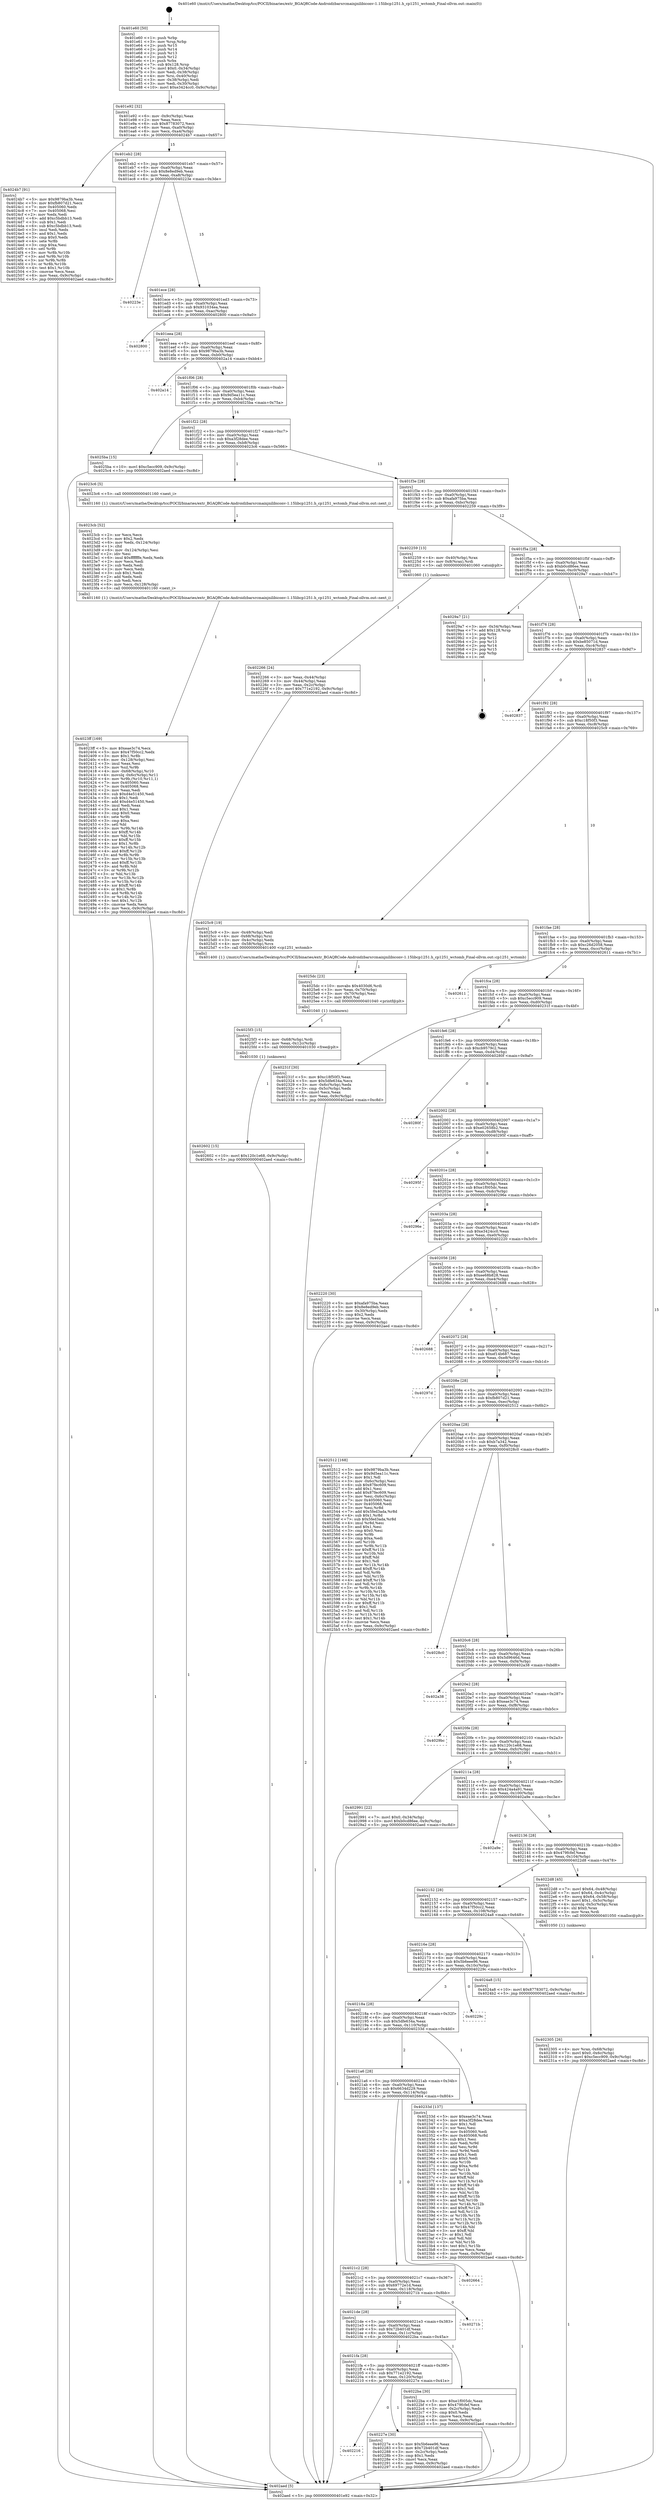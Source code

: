 digraph "0x401e60" {
  label = "0x401e60 (/mnt/c/Users/mathe/Desktop/tcc/POCII/binaries/extr_BGAQRCode-Androidzbarsrcmainjnilibiconv-1.15libcp1251.h_cp1251_wctomb_Final-ollvm.out::main(0))"
  labelloc = "t"
  node[shape=record]

  Entry [label="",width=0.3,height=0.3,shape=circle,fillcolor=black,style=filled]
  "0x401e92" [label="{
     0x401e92 [32]\l
     | [instrs]\l
     &nbsp;&nbsp;0x401e92 \<+6\>: mov -0x9c(%rbp),%eax\l
     &nbsp;&nbsp;0x401e98 \<+2\>: mov %eax,%ecx\l
     &nbsp;&nbsp;0x401e9a \<+6\>: sub $0x87783072,%ecx\l
     &nbsp;&nbsp;0x401ea0 \<+6\>: mov %eax,-0xa0(%rbp)\l
     &nbsp;&nbsp;0x401ea6 \<+6\>: mov %ecx,-0xa4(%rbp)\l
     &nbsp;&nbsp;0x401eac \<+6\>: je 00000000004024b7 \<main+0x657\>\l
  }"]
  "0x4024b7" [label="{
     0x4024b7 [91]\l
     | [instrs]\l
     &nbsp;&nbsp;0x4024b7 \<+5\>: mov $0x9879ba3b,%eax\l
     &nbsp;&nbsp;0x4024bc \<+5\>: mov $0xfb807d21,%ecx\l
     &nbsp;&nbsp;0x4024c1 \<+7\>: mov 0x405060,%edx\l
     &nbsp;&nbsp;0x4024c8 \<+7\>: mov 0x405068,%esi\l
     &nbsp;&nbsp;0x4024cf \<+2\>: mov %edx,%edi\l
     &nbsp;&nbsp;0x4024d1 \<+6\>: add $0xc5bdbb13,%edi\l
     &nbsp;&nbsp;0x4024d7 \<+3\>: sub $0x1,%edi\l
     &nbsp;&nbsp;0x4024da \<+6\>: sub $0xc5bdbb13,%edi\l
     &nbsp;&nbsp;0x4024e0 \<+3\>: imul %edi,%edx\l
     &nbsp;&nbsp;0x4024e3 \<+3\>: and $0x1,%edx\l
     &nbsp;&nbsp;0x4024e6 \<+3\>: cmp $0x0,%edx\l
     &nbsp;&nbsp;0x4024e9 \<+4\>: sete %r8b\l
     &nbsp;&nbsp;0x4024ed \<+3\>: cmp $0xa,%esi\l
     &nbsp;&nbsp;0x4024f0 \<+4\>: setl %r9b\l
     &nbsp;&nbsp;0x4024f4 \<+3\>: mov %r8b,%r10b\l
     &nbsp;&nbsp;0x4024f7 \<+3\>: and %r9b,%r10b\l
     &nbsp;&nbsp;0x4024fa \<+3\>: xor %r9b,%r8b\l
     &nbsp;&nbsp;0x4024fd \<+3\>: or %r8b,%r10b\l
     &nbsp;&nbsp;0x402500 \<+4\>: test $0x1,%r10b\l
     &nbsp;&nbsp;0x402504 \<+3\>: cmovne %ecx,%eax\l
     &nbsp;&nbsp;0x402507 \<+6\>: mov %eax,-0x9c(%rbp)\l
     &nbsp;&nbsp;0x40250d \<+5\>: jmp 0000000000402aed \<main+0xc8d\>\l
  }"]
  "0x401eb2" [label="{
     0x401eb2 [28]\l
     | [instrs]\l
     &nbsp;&nbsp;0x401eb2 \<+5\>: jmp 0000000000401eb7 \<main+0x57\>\l
     &nbsp;&nbsp;0x401eb7 \<+6\>: mov -0xa0(%rbp),%eax\l
     &nbsp;&nbsp;0x401ebd \<+5\>: sub $0x8e8ed9eb,%eax\l
     &nbsp;&nbsp;0x401ec2 \<+6\>: mov %eax,-0xa8(%rbp)\l
     &nbsp;&nbsp;0x401ec8 \<+6\>: je 000000000040223e \<main+0x3de\>\l
  }"]
  Exit [label="",width=0.3,height=0.3,shape=circle,fillcolor=black,style=filled,peripheries=2]
  "0x40223e" [label="{
     0x40223e\l
  }", style=dashed]
  "0x401ece" [label="{
     0x401ece [28]\l
     | [instrs]\l
     &nbsp;&nbsp;0x401ece \<+5\>: jmp 0000000000401ed3 \<main+0x73\>\l
     &nbsp;&nbsp;0x401ed3 \<+6\>: mov -0xa0(%rbp),%eax\l
     &nbsp;&nbsp;0x401ed9 \<+5\>: sub $0x931034ea,%eax\l
     &nbsp;&nbsp;0x401ede \<+6\>: mov %eax,-0xac(%rbp)\l
     &nbsp;&nbsp;0x401ee4 \<+6\>: je 0000000000402800 \<main+0x9a0\>\l
  }"]
  "0x402602" [label="{
     0x402602 [15]\l
     | [instrs]\l
     &nbsp;&nbsp;0x402602 \<+10\>: movl $0x120c1e68,-0x9c(%rbp)\l
     &nbsp;&nbsp;0x40260c \<+5\>: jmp 0000000000402aed \<main+0xc8d\>\l
  }"]
  "0x402800" [label="{
     0x402800\l
  }", style=dashed]
  "0x401eea" [label="{
     0x401eea [28]\l
     | [instrs]\l
     &nbsp;&nbsp;0x401eea \<+5\>: jmp 0000000000401eef \<main+0x8f\>\l
     &nbsp;&nbsp;0x401eef \<+6\>: mov -0xa0(%rbp),%eax\l
     &nbsp;&nbsp;0x401ef5 \<+5\>: sub $0x9879ba3b,%eax\l
     &nbsp;&nbsp;0x401efa \<+6\>: mov %eax,-0xb0(%rbp)\l
     &nbsp;&nbsp;0x401f00 \<+6\>: je 0000000000402a14 \<main+0xbb4\>\l
  }"]
  "0x4025f3" [label="{
     0x4025f3 [15]\l
     | [instrs]\l
     &nbsp;&nbsp;0x4025f3 \<+4\>: mov -0x68(%rbp),%rdi\l
     &nbsp;&nbsp;0x4025f7 \<+6\>: mov %eax,-0x12c(%rbp)\l
     &nbsp;&nbsp;0x4025fd \<+5\>: call 0000000000401030 \<free@plt\>\l
     | [calls]\l
     &nbsp;&nbsp;0x401030 \{1\} (unknown)\l
  }"]
  "0x402a14" [label="{
     0x402a14\l
  }", style=dashed]
  "0x401f06" [label="{
     0x401f06 [28]\l
     | [instrs]\l
     &nbsp;&nbsp;0x401f06 \<+5\>: jmp 0000000000401f0b \<main+0xab\>\l
     &nbsp;&nbsp;0x401f0b \<+6\>: mov -0xa0(%rbp),%eax\l
     &nbsp;&nbsp;0x401f11 \<+5\>: sub $0x9d5ea11c,%eax\l
     &nbsp;&nbsp;0x401f16 \<+6\>: mov %eax,-0xb4(%rbp)\l
     &nbsp;&nbsp;0x401f1c \<+6\>: je 00000000004025ba \<main+0x75a\>\l
  }"]
  "0x4025dc" [label="{
     0x4025dc [23]\l
     | [instrs]\l
     &nbsp;&nbsp;0x4025dc \<+10\>: movabs $0x4030d6,%rdi\l
     &nbsp;&nbsp;0x4025e6 \<+3\>: mov %eax,-0x70(%rbp)\l
     &nbsp;&nbsp;0x4025e9 \<+3\>: mov -0x70(%rbp),%esi\l
     &nbsp;&nbsp;0x4025ec \<+2\>: mov $0x0,%al\l
     &nbsp;&nbsp;0x4025ee \<+5\>: call 0000000000401040 \<printf@plt\>\l
     | [calls]\l
     &nbsp;&nbsp;0x401040 \{1\} (unknown)\l
  }"]
  "0x4025ba" [label="{
     0x4025ba [15]\l
     | [instrs]\l
     &nbsp;&nbsp;0x4025ba \<+10\>: movl $0xc5ecc909,-0x9c(%rbp)\l
     &nbsp;&nbsp;0x4025c4 \<+5\>: jmp 0000000000402aed \<main+0xc8d\>\l
  }"]
  "0x401f22" [label="{
     0x401f22 [28]\l
     | [instrs]\l
     &nbsp;&nbsp;0x401f22 \<+5\>: jmp 0000000000401f27 \<main+0xc7\>\l
     &nbsp;&nbsp;0x401f27 \<+6\>: mov -0xa0(%rbp),%eax\l
     &nbsp;&nbsp;0x401f2d \<+5\>: sub $0xa3f28dee,%eax\l
     &nbsp;&nbsp;0x401f32 \<+6\>: mov %eax,-0xb8(%rbp)\l
     &nbsp;&nbsp;0x401f38 \<+6\>: je 00000000004023c6 \<main+0x566\>\l
  }"]
  "0x4023ff" [label="{
     0x4023ff [169]\l
     | [instrs]\l
     &nbsp;&nbsp;0x4023ff \<+5\>: mov $0xeae3c74,%ecx\l
     &nbsp;&nbsp;0x402404 \<+5\>: mov $0x47f50cc2,%edx\l
     &nbsp;&nbsp;0x402409 \<+3\>: mov $0x1,%r8b\l
     &nbsp;&nbsp;0x40240c \<+6\>: mov -0x128(%rbp),%esi\l
     &nbsp;&nbsp;0x402412 \<+3\>: imul %eax,%esi\l
     &nbsp;&nbsp;0x402415 \<+3\>: mov %sil,%r9b\l
     &nbsp;&nbsp;0x402418 \<+4\>: mov -0x68(%rbp),%r10\l
     &nbsp;&nbsp;0x40241c \<+4\>: movslq -0x6c(%rbp),%r11\l
     &nbsp;&nbsp;0x402420 \<+4\>: mov %r9b,(%r10,%r11,1)\l
     &nbsp;&nbsp;0x402424 \<+7\>: mov 0x405060,%eax\l
     &nbsp;&nbsp;0x40242b \<+7\>: mov 0x405068,%esi\l
     &nbsp;&nbsp;0x402432 \<+2\>: mov %eax,%edi\l
     &nbsp;&nbsp;0x402434 \<+6\>: sub $0xd4e51450,%edi\l
     &nbsp;&nbsp;0x40243a \<+3\>: sub $0x1,%edi\l
     &nbsp;&nbsp;0x40243d \<+6\>: add $0xd4e51450,%edi\l
     &nbsp;&nbsp;0x402443 \<+3\>: imul %edi,%eax\l
     &nbsp;&nbsp;0x402446 \<+3\>: and $0x1,%eax\l
     &nbsp;&nbsp;0x402449 \<+3\>: cmp $0x0,%eax\l
     &nbsp;&nbsp;0x40244c \<+4\>: sete %r9b\l
     &nbsp;&nbsp;0x402450 \<+3\>: cmp $0xa,%esi\l
     &nbsp;&nbsp;0x402453 \<+3\>: setl %bl\l
     &nbsp;&nbsp;0x402456 \<+3\>: mov %r9b,%r14b\l
     &nbsp;&nbsp;0x402459 \<+4\>: xor $0xff,%r14b\l
     &nbsp;&nbsp;0x40245d \<+3\>: mov %bl,%r15b\l
     &nbsp;&nbsp;0x402460 \<+4\>: xor $0xff,%r15b\l
     &nbsp;&nbsp;0x402464 \<+4\>: xor $0x1,%r8b\l
     &nbsp;&nbsp;0x402468 \<+3\>: mov %r14b,%r12b\l
     &nbsp;&nbsp;0x40246b \<+4\>: and $0xff,%r12b\l
     &nbsp;&nbsp;0x40246f \<+3\>: and %r8b,%r9b\l
     &nbsp;&nbsp;0x402472 \<+3\>: mov %r15b,%r13b\l
     &nbsp;&nbsp;0x402475 \<+4\>: and $0xff,%r13b\l
     &nbsp;&nbsp;0x402479 \<+3\>: and %r8b,%bl\l
     &nbsp;&nbsp;0x40247c \<+3\>: or %r9b,%r12b\l
     &nbsp;&nbsp;0x40247f \<+3\>: or %bl,%r13b\l
     &nbsp;&nbsp;0x402482 \<+3\>: xor %r13b,%r12b\l
     &nbsp;&nbsp;0x402485 \<+3\>: or %r15b,%r14b\l
     &nbsp;&nbsp;0x402488 \<+4\>: xor $0xff,%r14b\l
     &nbsp;&nbsp;0x40248c \<+4\>: or $0x1,%r8b\l
     &nbsp;&nbsp;0x402490 \<+3\>: and %r8b,%r14b\l
     &nbsp;&nbsp;0x402493 \<+3\>: or %r14b,%r12b\l
     &nbsp;&nbsp;0x402496 \<+4\>: test $0x1,%r12b\l
     &nbsp;&nbsp;0x40249a \<+3\>: cmovne %edx,%ecx\l
     &nbsp;&nbsp;0x40249d \<+6\>: mov %ecx,-0x9c(%rbp)\l
     &nbsp;&nbsp;0x4024a3 \<+5\>: jmp 0000000000402aed \<main+0xc8d\>\l
  }"]
  "0x4023c6" [label="{
     0x4023c6 [5]\l
     | [instrs]\l
     &nbsp;&nbsp;0x4023c6 \<+5\>: call 0000000000401160 \<next_i\>\l
     | [calls]\l
     &nbsp;&nbsp;0x401160 \{1\} (/mnt/c/Users/mathe/Desktop/tcc/POCII/binaries/extr_BGAQRCode-Androidzbarsrcmainjnilibiconv-1.15libcp1251.h_cp1251_wctomb_Final-ollvm.out::next_i)\l
  }"]
  "0x401f3e" [label="{
     0x401f3e [28]\l
     | [instrs]\l
     &nbsp;&nbsp;0x401f3e \<+5\>: jmp 0000000000401f43 \<main+0xe3\>\l
     &nbsp;&nbsp;0x401f43 \<+6\>: mov -0xa0(%rbp),%eax\l
     &nbsp;&nbsp;0x401f49 \<+5\>: sub $0xafa975ba,%eax\l
     &nbsp;&nbsp;0x401f4e \<+6\>: mov %eax,-0xbc(%rbp)\l
     &nbsp;&nbsp;0x401f54 \<+6\>: je 0000000000402259 \<main+0x3f9\>\l
  }"]
  "0x4023cb" [label="{
     0x4023cb [52]\l
     | [instrs]\l
     &nbsp;&nbsp;0x4023cb \<+2\>: xor %ecx,%ecx\l
     &nbsp;&nbsp;0x4023cd \<+5\>: mov $0x2,%edx\l
     &nbsp;&nbsp;0x4023d2 \<+6\>: mov %edx,-0x124(%rbp)\l
     &nbsp;&nbsp;0x4023d8 \<+1\>: cltd\l
     &nbsp;&nbsp;0x4023d9 \<+6\>: mov -0x124(%rbp),%esi\l
     &nbsp;&nbsp;0x4023df \<+2\>: idiv %esi\l
     &nbsp;&nbsp;0x4023e1 \<+6\>: imul $0xfffffffe,%edx,%edx\l
     &nbsp;&nbsp;0x4023e7 \<+2\>: mov %ecx,%edi\l
     &nbsp;&nbsp;0x4023e9 \<+2\>: sub %edx,%edi\l
     &nbsp;&nbsp;0x4023eb \<+2\>: mov %ecx,%edx\l
     &nbsp;&nbsp;0x4023ed \<+3\>: sub $0x1,%edx\l
     &nbsp;&nbsp;0x4023f0 \<+2\>: add %edx,%edi\l
     &nbsp;&nbsp;0x4023f2 \<+2\>: sub %edi,%ecx\l
     &nbsp;&nbsp;0x4023f4 \<+6\>: mov %ecx,-0x128(%rbp)\l
     &nbsp;&nbsp;0x4023fa \<+5\>: call 0000000000401160 \<next_i\>\l
     | [calls]\l
     &nbsp;&nbsp;0x401160 \{1\} (/mnt/c/Users/mathe/Desktop/tcc/POCII/binaries/extr_BGAQRCode-Androidzbarsrcmainjnilibiconv-1.15libcp1251.h_cp1251_wctomb_Final-ollvm.out::next_i)\l
  }"]
  "0x402259" [label="{
     0x402259 [13]\l
     | [instrs]\l
     &nbsp;&nbsp;0x402259 \<+4\>: mov -0x40(%rbp),%rax\l
     &nbsp;&nbsp;0x40225d \<+4\>: mov 0x8(%rax),%rdi\l
     &nbsp;&nbsp;0x402261 \<+5\>: call 0000000000401060 \<atoi@plt\>\l
     | [calls]\l
     &nbsp;&nbsp;0x401060 \{1\} (unknown)\l
  }"]
  "0x401f5a" [label="{
     0x401f5a [28]\l
     | [instrs]\l
     &nbsp;&nbsp;0x401f5a \<+5\>: jmp 0000000000401f5f \<main+0xff\>\l
     &nbsp;&nbsp;0x401f5f \<+6\>: mov -0xa0(%rbp),%eax\l
     &nbsp;&nbsp;0x401f65 \<+5\>: sub $0xb0cd86ee,%eax\l
     &nbsp;&nbsp;0x401f6a \<+6\>: mov %eax,-0xc0(%rbp)\l
     &nbsp;&nbsp;0x401f70 \<+6\>: je 00000000004029a7 \<main+0xb47\>\l
  }"]
  "0x402305" [label="{
     0x402305 [26]\l
     | [instrs]\l
     &nbsp;&nbsp;0x402305 \<+4\>: mov %rax,-0x68(%rbp)\l
     &nbsp;&nbsp;0x402309 \<+7\>: movl $0x0,-0x6c(%rbp)\l
     &nbsp;&nbsp;0x402310 \<+10\>: movl $0xc5ecc909,-0x9c(%rbp)\l
     &nbsp;&nbsp;0x40231a \<+5\>: jmp 0000000000402aed \<main+0xc8d\>\l
  }"]
  "0x4029a7" [label="{
     0x4029a7 [21]\l
     | [instrs]\l
     &nbsp;&nbsp;0x4029a7 \<+3\>: mov -0x34(%rbp),%eax\l
     &nbsp;&nbsp;0x4029aa \<+7\>: add $0x128,%rsp\l
     &nbsp;&nbsp;0x4029b1 \<+1\>: pop %rbx\l
     &nbsp;&nbsp;0x4029b2 \<+2\>: pop %r12\l
     &nbsp;&nbsp;0x4029b4 \<+2\>: pop %r13\l
     &nbsp;&nbsp;0x4029b6 \<+2\>: pop %r14\l
     &nbsp;&nbsp;0x4029b8 \<+2\>: pop %r15\l
     &nbsp;&nbsp;0x4029ba \<+1\>: pop %rbp\l
     &nbsp;&nbsp;0x4029bb \<+1\>: ret\l
  }"]
  "0x401f76" [label="{
     0x401f76 [28]\l
     | [instrs]\l
     &nbsp;&nbsp;0x401f76 \<+5\>: jmp 0000000000401f7b \<main+0x11b\>\l
     &nbsp;&nbsp;0x401f7b \<+6\>: mov -0xa0(%rbp),%eax\l
     &nbsp;&nbsp;0x401f81 \<+5\>: sub $0xbe85071d,%eax\l
     &nbsp;&nbsp;0x401f86 \<+6\>: mov %eax,-0xc4(%rbp)\l
     &nbsp;&nbsp;0x401f8c \<+6\>: je 0000000000402837 \<main+0x9d7\>\l
  }"]
  "0x402216" [label="{
     0x402216\l
  }", style=dashed]
  "0x402837" [label="{
     0x402837\l
  }", style=dashed]
  "0x401f92" [label="{
     0x401f92 [28]\l
     | [instrs]\l
     &nbsp;&nbsp;0x401f92 \<+5\>: jmp 0000000000401f97 \<main+0x137\>\l
     &nbsp;&nbsp;0x401f97 \<+6\>: mov -0xa0(%rbp),%eax\l
     &nbsp;&nbsp;0x401f9d \<+5\>: sub $0xc18f50f3,%eax\l
     &nbsp;&nbsp;0x401fa2 \<+6\>: mov %eax,-0xc8(%rbp)\l
     &nbsp;&nbsp;0x401fa8 \<+6\>: je 00000000004025c9 \<main+0x769\>\l
  }"]
  "0x40227e" [label="{
     0x40227e [30]\l
     | [instrs]\l
     &nbsp;&nbsp;0x40227e \<+5\>: mov $0x5b6eee96,%eax\l
     &nbsp;&nbsp;0x402283 \<+5\>: mov $0x72b401df,%ecx\l
     &nbsp;&nbsp;0x402288 \<+3\>: mov -0x2c(%rbp),%edx\l
     &nbsp;&nbsp;0x40228b \<+3\>: cmp $0x1,%edx\l
     &nbsp;&nbsp;0x40228e \<+3\>: cmovl %ecx,%eax\l
     &nbsp;&nbsp;0x402291 \<+6\>: mov %eax,-0x9c(%rbp)\l
     &nbsp;&nbsp;0x402297 \<+5\>: jmp 0000000000402aed \<main+0xc8d\>\l
  }"]
  "0x4025c9" [label="{
     0x4025c9 [19]\l
     | [instrs]\l
     &nbsp;&nbsp;0x4025c9 \<+3\>: mov -0x48(%rbp),%edi\l
     &nbsp;&nbsp;0x4025cc \<+4\>: mov -0x68(%rbp),%rsi\l
     &nbsp;&nbsp;0x4025d0 \<+3\>: mov -0x4c(%rbp),%edx\l
     &nbsp;&nbsp;0x4025d3 \<+4\>: mov -0x58(%rbp),%rcx\l
     &nbsp;&nbsp;0x4025d7 \<+5\>: call 0000000000401400 \<cp1251_wctomb\>\l
     | [calls]\l
     &nbsp;&nbsp;0x401400 \{1\} (/mnt/c/Users/mathe/Desktop/tcc/POCII/binaries/extr_BGAQRCode-Androidzbarsrcmainjnilibiconv-1.15libcp1251.h_cp1251_wctomb_Final-ollvm.out::cp1251_wctomb)\l
  }"]
  "0x401fae" [label="{
     0x401fae [28]\l
     | [instrs]\l
     &nbsp;&nbsp;0x401fae \<+5\>: jmp 0000000000401fb3 \<main+0x153\>\l
     &nbsp;&nbsp;0x401fb3 \<+6\>: mov -0xa0(%rbp),%eax\l
     &nbsp;&nbsp;0x401fb9 \<+5\>: sub $0xc26d2058,%eax\l
     &nbsp;&nbsp;0x401fbe \<+6\>: mov %eax,-0xcc(%rbp)\l
     &nbsp;&nbsp;0x401fc4 \<+6\>: je 0000000000402611 \<main+0x7b1\>\l
  }"]
  "0x4021fa" [label="{
     0x4021fa [28]\l
     | [instrs]\l
     &nbsp;&nbsp;0x4021fa \<+5\>: jmp 00000000004021ff \<main+0x39f\>\l
     &nbsp;&nbsp;0x4021ff \<+6\>: mov -0xa0(%rbp),%eax\l
     &nbsp;&nbsp;0x402205 \<+5\>: sub $0x771e2192,%eax\l
     &nbsp;&nbsp;0x40220a \<+6\>: mov %eax,-0x120(%rbp)\l
     &nbsp;&nbsp;0x402210 \<+6\>: je 000000000040227e \<main+0x41e\>\l
  }"]
  "0x402611" [label="{
     0x402611\l
  }", style=dashed]
  "0x401fca" [label="{
     0x401fca [28]\l
     | [instrs]\l
     &nbsp;&nbsp;0x401fca \<+5\>: jmp 0000000000401fcf \<main+0x16f\>\l
     &nbsp;&nbsp;0x401fcf \<+6\>: mov -0xa0(%rbp),%eax\l
     &nbsp;&nbsp;0x401fd5 \<+5\>: sub $0xc5ecc909,%eax\l
     &nbsp;&nbsp;0x401fda \<+6\>: mov %eax,-0xd0(%rbp)\l
     &nbsp;&nbsp;0x401fe0 \<+6\>: je 000000000040231f \<main+0x4bf\>\l
  }"]
  "0x4022ba" [label="{
     0x4022ba [30]\l
     | [instrs]\l
     &nbsp;&nbsp;0x4022ba \<+5\>: mov $0xe1f005dc,%eax\l
     &nbsp;&nbsp;0x4022bf \<+5\>: mov $0x479fcfef,%ecx\l
     &nbsp;&nbsp;0x4022c4 \<+3\>: mov -0x2c(%rbp),%edx\l
     &nbsp;&nbsp;0x4022c7 \<+3\>: cmp $0x0,%edx\l
     &nbsp;&nbsp;0x4022ca \<+3\>: cmove %ecx,%eax\l
     &nbsp;&nbsp;0x4022cd \<+6\>: mov %eax,-0x9c(%rbp)\l
     &nbsp;&nbsp;0x4022d3 \<+5\>: jmp 0000000000402aed \<main+0xc8d\>\l
  }"]
  "0x40231f" [label="{
     0x40231f [30]\l
     | [instrs]\l
     &nbsp;&nbsp;0x40231f \<+5\>: mov $0xc18f50f3,%eax\l
     &nbsp;&nbsp;0x402324 \<+5\>: mov $0x5dfe634a,%ecx\l
     &nbsp;&nbsp;0x402329 \<+3\>: mov -0x6c(%rbp),%edx\l
     &nbsp;&nbsp;0x40232c \<+3\>: cmp -0x5c(%rbp),%edx\l
     &nbsp;&nbsp;0x40232f \<+3\>: cmovl %ecx,%eax\l
     &nbsp;&nbsp;0x402332 \<+6\>: mov %eax,-0x9c(%rbp)\l
     &nbsp;&nbsp;0x402338 \<+5\>: jmp 0000000000402aed \<main+0xc8d\>\l
  }"]
  "0x401fe6" [label="{
     0x401fe6 [28]\l
     | [instrs]\l
     &nbsp;&nbsp;0x401fe6 \<+5\>: jmp 0000000000401feb \<main+0x18b\>\l
     &nbsp;&nbsp;0x401feb \<+6\>: mov -0xa0(%rbp),%eax\l
     &nbsp;&nbsp;0x401ff1 \<+5\>: sub $0xcb9579c2,%eax\l
     &nbsp;&nbsp;0x401ff6 \<+6\>: mov %eax,-0xd4(%rbp)\l
     &nbsp;&nbsp;0x401ffc \<+6\>: je 000000000040280f \<main+0x9af\>\l
  }"]
  "0x4021de" [label="{
     0x4021de [28]\l
     | [instrs]\l
     &nbsp;&nbsp;0x4021de \<+5\>: jmp 00000000004021e3 \<main+0x383\>\l
     &nbsp;&nbsp;0x4021e3 \<+6\>: mov -0xa0(%rbp),%eax\l
     &nbsp;&nbsp;0x4021e9 \<+5\>: sub $0x72b401df,%eax\l
     &nbsp;&nbsp;0x4021ee \<+6\>: mov %eax,-0x11c(%rbp)\l
     &nbsp;&nbsp;0x4021f4 \<+6\>: je 00000000004022ba \<main+0x45a\>\l
  }"]
  "0x40280f" [label="{
     0x40280f\l
  }", style=dashed]
  "0x402002" [label="{
     0x402002 [28]\l
     | [instrs]\l
     &nbsp;&nbsp;0x402002 \<+5\>: jmp 0000000000402007 \<main+0x1a7\>\l
     &nbsp;&nbsp;0x402007 \<+6\>: mov -0xa0(%rbp),%eax\l
     &nbsp;&nbsp;0x40200d \<+5\>: sub $0xe02658b2,%eax\l
     &nbsp;&nbsp;0x402012 \<+6\>: mov %eax,-0xd8(%rbp)\l
     &nbsp;&nbsp;0x402018 \<+6\>: je 000000000040295f \<main+0xaff\>\l
  }"]
  "0x40271b" [label="{
     0x40271b\l
  }", style=dashed]
  "0x40295f" [label="{
     0x40295f\l
  }", style=dashed]
  "0x40201e" [label="{
     0x40201e [28]\l
     | [instrs]\l
     &nbsp;&nbsp;0x40201e \<+5\>: jmp 0000000000402023 \<main+0x1c3\>\l
     &nbsp;&nbsp;0x402023 \<+6\>: mov -0xa0(%rbp),%eax\l
     &nbsp;&nbsp;0x402029 \<+5\>: sub $0xe1f005dc,%eax\l
     &nbsp;&nbsp;0x40202e \<+6\>: mov %eax,-0xdc(%rbp)\l
     &nbsp;&nbsp;0x402034 \<+6\>: je 000000000040296e \<main+0xb0e\>\l
  }"]
  "0x4021c2" [label="{
     0x4021c2 [28]\l
     | [instrs]\l
     &nbsp;&nbsp;0x4021c2 \<+5\>: jmp 00000000004021c7 \<main+0x367\>\l
     &nbsp;&nbsp;0x4021c7 \<+6\>: mov -0xa0(%rbp),%eax\l
     &nbsp;&nbsp;0x4021cd \<+5\>: sub $0x69772e1d,%eax\l
     &nbsp;&nbsp;0x4021d2 \<+6\>: mov %eax,-0x118(%rbp)\l
     &nbsp;&nbsp;0x4021d8 \<+6\>: je 000000000040271b \<main+0x8bb\>\l
  }"]
  "0x40296e" [label="{
     0x40296e\l
  }", style=dashed]
  "0x40203a" [label="{
     0x40203a [28]\l
     | [instrs]\l
     &nbsp;&nbsp;0x40203a \<+5\>: jmp 000000000040203f \<main+0x1df\>\l
     &nbsp;&nbsp;0x40203f \<+6\>: mov -0xa0(%rbp),%eax\l
     &nbsp;&nbsp;0x402045 \<+5\>: sub $0xe3424cc0,%eax\l
     &nbsp;&nbsp;0x40204a \<+6\>: mov %eax,-0xe0(%rbp)\l
     &nbsp;&nbsp;0x402050 \<+6\>: je 0000000000402220 \<main+0x3c0\>\l
  }"]
  "0x402664" [label="{
     0x402664\l
  }", style=dashed]
  "0x402220" [label="{
     0x402220 [30]\l
     | [instrs]\l
     &nbsp;&nbsp;0x402220 \<+5\>: mov $0xafa975ba,%eax\l
     &nbsp;&nbsp;0x402225 \<+5\>: mov $0x8e8ed9eb,%ecx\l
     &nbsp;&nbsp;0x40222a \<+3\>: mov -0x30(%rbp),%edx\l
     &nbsp;&nbsp;0x40222d \<+3\>: cmp $0x2,%edx\l
     &nbsp;&nbsp;0x402230 \<+3\>: cmovne %ecx,%eax\l
     &nbsp;&nbsp;0x402233 \<+6\>: mov %eax,-0x9c(%rbp)\l
     &nbsp;&nbsp;0x402239 \<+5\>: jmp 0000000000402aed \<main+0xc8d\>\l
  }"]
  "0x402056" [label="{
     0x402056 [28]\l
     | [instrs]\l
     &nbsp;&nbsp;0x402056 \<+5\>: jmp 000000000040205b \<main+0x1fb\>\l
     &nbsp;&nbsp;0x40205b \<+6\>: mov -0xa0(%rbp),%eax\l
     &nbsp;&nbsp;0x402061 \<+5\>: sub $0xee68b828,%eax\l
     &nbsp;&nbsp;0x402066 \<+6\>: mov %eax,-0xe4(%rbp)\l
     &nbsp;&nbsp;0x40206c \<+6\>: je 0000000000402688 \<main+0x828\>\l
  }"]
  "0x402aed" [label="{
     0x402aed [5]\l
     | [instrs]\l
     &nbsp;&nbsp;0x402aed \<+5\>: jmp 0000000000401e92 \<main+0x32\>\l
  }"]
  "0x401e60" [label="{
     0x401e60 [50]\l
     | [instrs]\l
     &nbsp;&nbsp;0x401e60 \<+1\>: push %rbp\l
     &nbsp;&nbsp;0x401e61 \<+3\>: mov %rsp,%rbp\l
     &nbsp;&nbsp;0x401e64 \<+2\>: push %r15\l
     &nbsp;&nbsp;0x401e66 \<+2\>: push %r14\l
     &nbsp;&nbsp;0x401e68 \<+2\>: push %r13\l
     &nbsp;&nbsp;0x401e6a \<+2\>: push %r12\l
     &nbsp;&nbsp;0x401e6c \<+1\>: push %rbx\l
     &nbsp;&nbsp;0x401e6d \<+7\>: sub $0x128,%rsp\l
     &nbsp;&nbsp;0x401e74 \<+7\>: movl $0x0,-0x34(%rbp)\l
     &nbsp;&nbsp;0x401e7b \<+3\>: mov %edi,-0x38(%rbp)\l
     &nbsp;&nbsp;0x401e7e \<+4\>: mov %rsi,-0x40(%rbp)\l
     &nbsp;&nbsp;0x401e82 \<+3\>: mov -0x38(%rbp),%edi\l
     &nbsp;&nbsp;0x401e85 \<+3\>: mov %edi,-0x30(%rbp)\l
     &nbsp;&nbsp;0x401e88 \<+10\>: movl $0xe3424cc0,-0x9c(%rbp)\l
  }"]
  "0x402266" [label="{
     0x402266 [24]\l
     | [instrs]\l
     &nbsp;&nbsp;0x402266 \<+3\>: mov %eax,-0x44(%rbp)\l
     &nbsp;&nbsp;0x402269 \<+3\>: mov -0x44(%rbp),%eax\l
     &nbsp;&nbsp;0x40226c \<+3\>: mov %eax,-0x2c(%rbp)\l
     &nbsp;&nbsp;0x40226f \<+10\>: movl $0x771e2192,-0x9c(%rbp)\l
     &nbsp;&nbsp;0x402279 \<+5\>: jmp 0000000000402aed \<main+0xc8d\>\l
  }"]
  "0x4021a6" [label="{
     0x4021a6 [28]\l
     | [instrs]\l
     &nbsp;&nbsp;0x4021a6 \<+5\>: jmp 00000000004021ab \<main+0x34b\>\l
     &nbsp;&nbsp;0x4021ab \<+6\>: mov -0xa0(%rbp),%eax\l
     &nbsp;&nbsp;0x4021b1 \<+5\>: sub $0x6634d229,%eax\l
     &nbsp;&nbsp;0x4021b6 \<+6\>: mov %eax,-0x114(%rbp)\l
     &nbsp;&nbsp;0x4021bc \<+6\>: je 0000000000402664 \<main+0x804\>\l
  }"]
  "0x402688" [label="{
     0x402688\l
  }", style=dashed]
  "0x402072" [label="{
     0x402072 [28]\l
     | [instrs]\l
     &nbsp;&nbsp;0x402072 \<+5\>: jmp 0000000000402077 \<main+0x217\>\l
     &nbsp;&nbsp;0x402077 \<+6\>: mov -0xa0(%rbp),%eax\l
     &nbsp;&nbsp;0x40207d \<+5\>: sub $0xef14b687,%eax\l
     &nbsp;&nbsp;0x402082 \<+6\>: mov %eax,-0xe8(%rbp)\l
     &nbsp;&nbsp;0x402088 \<+6\>: je 000000000040297d \<main+0xb1d\>\l
  }"]
  "0x40233d" [label="{
     0x40233d [137]\l
     | [instrs]\l
     &nbsp;&nbsp;0x40233d \<+5\>: mov $0xeae3c74,%eax\l
     &nbsp;&nbsp;0x402342 \<+5\>: mov $0xa3f28dee,%ecx\l
     &nbsp;&nbsp;0x402347 \<+2\>: mov $0x1,%dl\l
     &nbsp;&nbsp;0x402349 \<+2\>: xor %esi,%esi\l
     &nbsp;&nbsp;0x40234b \<+7\>: mov 0x405060,%edi\l
     &nbsp;&nbsp;0x402352 \<+8\>: mov 0x405068,%r8d\l
     &nbsp;&nbsp;0x40235a \<+3\>: sub $0x1,%esi\l
     &nbsp;&nbsp;0x40235d \<+3\>: mov %edi,%r9d\l
     &nbsp;&nbsp;0x402360 \<+3\>: add %esi,%r9d\l
     &nbsp;&nbsp;0x402363 \<+4\>: imul %r9d,%edi\l
     &nbsp;&nbsp;0x402367 \<+3\>: and $0x1,%edi\l
     &nbsp;&nbsp;0x40236a \<+3\>: cmp $0x0,%edi\l
     &nbsp;&nbsp;0x40236d \<+4\>: sete %r10b\l
     &nbsp;&nbsp;0x402371 \<+4\>: cmp $0xa,%r8d\l
     &nbsp;&nbsp;0x402375 \<+4\>: setl %r11b\l
     &nbsp;&nbsp;0x402379 \<+3\>: mov %r10b,%bl\l
     &nbsp;&nbsp;0x40237c \<+3\>: xor $0xff,%bl\l
     &nbsp;&nbsp;0x40237f \<+3\>: mov %r11b,%r14b\l
     &nbsp;&nbsp;0x402382 \<+4\>: xor $0xff,%r14b\l
     &nbsp;&nbsp;0x402386 \<+3\>: xor $0x1,%dl\l
     &nbsp;&nbsp;0x402389 \<+3\>: mov %bl,%r15b\l
     &nbsp;&nbsp;0x40238c \<+4\>: and $0xff,%r15b\l
     &nbsp;&nbsp;0x402390 \<+3\>: and %dl,%r10b\l
     &nbsp;&nbsp;0x402393 \<+3\>: mov %r14b,%r12b\l
     &nbsp;&nbsp;0x402396 \<+4\>: and $0xff,%r12b\l
     &nbsp;&nbsp;0x40239a \<+3\>: and %dl,%r11b\l
     &nbsp;&nbsp;0x40239d \<+3\>: or %r10b,%r15b\l
     &nbsp;&nbsp;0x4023a0 \<+3\>: or %r11b,%r12b\l
     &nbsp;&nbsp;0x4023a3 \<+3\>: xor %r12b,%r15b\l
     &nbsp;&nbsp;0x4023a6 \<+3\>: or %r14b,%bl\l
     &nbsp;&nbsp;0x4023a9 \<+3\>: xor $0xff,%bl\l
     &nbsp;&nbsp;0x4023ac \<+3\>: or $0x1,%dl\l
     &nbsp;&nbsp;0x4023af \<+2\>: and %dl,%bl\l
     &nbsp;&nbsp;0x4023b1 \<+3\>: or %bl,%r15b\l
     &nbsp;&nbsp;0x4023b4 \<+4\>: test $0x1,%r15b\l
     &nbsp;&nbsp;0x4023b8 \<+3\>: cmovne %ecx,%eax\l
     &nbsp;&nbsp;0x4023bb \<+6\>: mov %eax,-0x9c(%rbp)\l
     &nbsp;&nbsp;0x4023c1 \<+5\>: jmp 0000000000402aed \<main+0xc8d\>\l
  }"]
  "0x40297d" [label="{
     0x40297d\l
  }", style=dashed]
  "0x40208e" [label="{
     0x40208e [28]\l
     | [instrs]\l
     &nbsp;&nbsp;0x40208e \<+5\>: jmp 0000000000402093 \<main+0x233\>\l
     &nbsp;&nbsp;0x402093 \<+6\>: mov -0xa0(%rbp),%eax\l
     &nbsp;&nbsp;0x402099 \<+5\>: sub $0xfb807d21,%eax\l
     &nbsp;&nbsp;0x40209e \<+6\>: mov %eax,-0xec(%rbp)\l
     &nbsp;&nbsp;0x4020a4 \<+6\>: je 0000000000402512 \<main+0x6b2\>\l
  }"]
  "0x40218a" [label="{
     0x40218a [28]\l
     | [instrs]\l
     &nbsp;&nbsp;0x40218a \<+5\>: jmp 000000000040218f \<main+0x32f\>\l
     &nbsp;&nbsp;0x40218f \<+6\>: mov -0xa0(%rbp),%eax\l
     &nbsp;&nbsp;0x402195 \<+5\>: sub $0x5dfe634a,%eax\l
     &nbsp;&nbsp;0x40219a \<+6\>: mov %eax,-0x110(%rbp)\l
     &nbsp;&nbsp;0x4021a0 \<+6\>: je 000000000040233d \<main+0x4dd\>\l
  }"]
  "0x402512" [label="{
     0x402512 [168]\l
     | [instrs]\l
     &nbsp;&nbsp;0x402512 \<+5\>: mov $0x9879ba3b,%eax\l
     &nbsp;&nbsp;0x402517 \<+5\>: mov $0x9d5ea11c,%ecx\l
     &nbsp;&nbsp;0x40251c \<+2\>: mov $0x1,%dl\l
     &nbsp;&nbsp;0x40251e \<+3\>: mov -0x6c(%rbp),%esi\l
     &nbsp;&nbsp;0x402521 \<+6\>: sub $0x87fec609,%esi\l
     &nbsp;&nbsp;0x402527 \<+3\>: add $0x1,%esi\l
     &nbsp;&nbsp;0x40252a \<+6\>: add $0x87fec609,%esi\l
     &nbsp;&nbsp;0x402530 \<+3\>: mov %esi,-0x6c(%rbp)\l
     &nbsp;&nbsp;0x402533 \<+7\>: mov 0x405060,%esi\l
     &nbsp;&nbsp;0x40253a \<+7\>: mov 0x405068,%edi\l
     &nbsp;&nbsp;0x402541 \<+3\>: mov %esi,%r8d\l
     &nbsp;&nbsp;0x402544 \<+7\>: add $0x5fed3ada,%r8d\l
     &nbsp;&nbsp;0x40254b \<+4\>: sub $0x1,%r8d\l
     &nbsp;&nbsp;0x40254f \<+7\>: sub $0x5fed3ada,%r8d\l
     &nbsp;&nbsp;0x402556 \<+4\>: imul %r8d,%esi\l
     &nbsp;&nbsp;0x40255a \<+3\>: and $0x1,%esi\l
     &nbsp;&nbsp;0x40255d \<+3\>: cmp $0x0,%esi\l
     &nbsp;&nbsp;0x402560 \<+4\>: sete %r9b\l
     &nbsp;&nbsp;0x402564 \<+3\>: cmp $0xa,%edi\l
     &nbsp;&nbsp;0x402567 \<+4\>: setl %r10b\l
     &nbsp;&nbsp;0x40256b \<+3\>: mov %r9b,%r11b\l
     &nbsp;&nbsp;0x40256e \<+4\>: xor $0xff,%r11b\l
     &nbsp;&nbsp;0x402572 \<+3\>: mov %r10b,%bl\l
     &nbsp;&nbsp;0x402575 \<+3\>: xor $0xff,%bl\l
     &nbsp;&nbsp;0x402578 \<+3\>: xor $0x1,%dl\l
     &nbsp;&nbsp;0x40257b \<+3\>: mov %r11b,%r14b\l
     &nbsp;&nbsp;0x40257e \<+4\>: and $0xff,%r14b\l
     &nbsp;&nbsp;0x402582 \<+3\>: and %dl,%r9b\l
     &nbsp;&nbsp;0x402585 \<+3\>: mov %bl,%r15b\l
     &nbsp;&nbsp;0x402588 \<+4\>: and $0xff,%r15b\l
     &nbsp;&nbsp;0x40258c \<+3\>: and %dl,%r10b\l
     &nbsp;&nbsp;0x40258f \<+3\>: or %r9b,%r14b\l
     &nbsp;&nbsp;0x402592 \<+3\>: or %r10b,%r15b\l
     &nbsp;&nbsp;0x402595 \<+3\>: xor %r15b,%r14b\l
     &nbsp;&nbsp;0x402598 \<+3\>: or %bl,%r11b\l
     &nbsp;&nbsp;0x40259b \<+4\>: xor $0xff,%r11b\l
     &nbsp;&nbsp;0x40259f \<+3\>: or $0x1,%dl\l
     &nbsp;&nbsp;0x4025a2 \<+3\>: and %dl,%r11b\l
     &nbsp;&nbsp;0x4025a5 \<+3\>: or %r11b,%r14b\l
     &nbsp;&nbsp;0x4025a8 \<+4\>: test $0x1,%r14b\l
     &nbsp;&nbsp;0x4025ac \<+3\>: cmovne %ecx,%eax\l
     &nbsp;&nbsp;0x4025af \<+6\>: mov %eax,-0x9c(%rbp)\l
     &nbsp;&nbsp;0x4025b5 \<+5\>: jmp 0000000000402aed \<main+0xc8d\>\l
  }"]
  "0x4020aa" [label="{
     0x4020aa [28]\l
     | [instrs]\l
     &nbsp;&nbsp;0x4020aa \<+5\>: jmp 00000000004020af \<main+0x24f\>\l
     &nbsp;&nbsp;0x4020af \<+6\>: mov -0xa0(%rbp),%eax\l
     &nbsp;&nbsp;0x4020b5 \<+5\>: sub $0xb7a342,%eax\l
     &nbsp;&nbsp;0x4020ba \<+6\>: mov %eax,-0xf0(%rbp)\l
     &nbsp;&nbsp;0x4020c0 \<+6\>: je 00000000004028c0 \<main+0xa60\>\l
  }"]
  "0x40229c" [label="{
     0x40229c\l
  }", style=dashed]
  "0x4028c0" [label="{
     0x4028c0\l
  }", style=dashed]
  "0x4020c6" [label="{
     0x4020c6 [28]\l
     | [instrs]\l
     &nbsp;&nbsp;0x4020c6 \<+5\>: jmp 00000000004020cb \<main+0x26b\>\l
     &nbsp;&nbsp;0x4020cb \<+6\>: mov -0xa0(%rbp),%eax\l
     &nbsp;&nbsp;0x4020d1 \<+5\>: sub $0x5d9646d,%eax\l
     &nbsp;&nbsp;0x4020d6 \<+6\>: mov %eax,-0xf4(%rbp)\l
     &nbsp;&nbsp;0x4020dc \<+6\>: je 0000000000402a38 \<main+0xbd8\>\l
  }"]
  "0x40216e" [label="{
     0x40216e [28]\l
     | [instrs]\l
     &nbsp;&nbsp;0x40216e \<+5\>: jmp 0000000000402173 \<main+0x313\>\l
     &nbsp;&nbsp;0x402173 \<+6\>: mov -0xa0(%rbp),%eax\l
     &nbsp;&nbsp;0x402179 \<+5\>: sub $0x5b6eee96,%eax\l
     &nbsp;&nbsp;0x40217e \<+6\>: mov %eax,-0x10c(%rbp)\l
     &nbsp;&nbsp;0x402184 \<+6\>: je 000000000040229c \<main+0x43c\>\l
  }"]
  "0x402a38" [label="{
     0x402a38\l
  }", style=dashed]
  "0x4020e2" [label="{
     0x4020e2 [28]\l
     | [instrs]\l
     &nbsp;&nbsp;0x4020e2 \<+5\>: jmp 00000000004020e7 \<main+0x287\>\l
     &nbsp;&nbsp;0x4020e7 \<+6\>: mov -0xa0(%rbp),%eax\l
     &nbsp;&nbsp;0x4020ed \<+5\>: sub $0xeae3c74,%eax\l
     &nbsp;&nbsp;0x4020f2 \<+6\>: mov %eax,-0xf8(%rbp)\l
     &nbsp;&nbsp;0x4020f8 \<+6\>: je 00000000004029bc \<main+0xb5c\>\l
  }"]
  "0x4024a8" [label="{
     0x4024a8 [15]\l
     | [instrs]\l
     &nbsp;&nbsp;0x4024a8 \<+10\>: movl $0x87783072,-0x9c(%rbp)\l
     &nbsp;&nbsp;0x4024b2 \<+5\>: jmp 0000000000402aed \<main+0xc8d\>\l
  }"]
  "0x4029bc" [label="{
     0x4029bc\l
  }", style=dashed]
  "0x4020fe" [label="{
     0x4020fe [28]\l
     | [instrs]\l
     &nbsp;&nbsp;0x4020fe \<+5\>: jmp 0000000000402103 \<main+0x2a3\>\l
     &nbsp;&nbsp;0x402103 \<+6\>: mov -0xa0(%rbp),%eax\l
     &nbsp;&nbsp;0x402109 \<+5\>: sub $0x120c1e68,%eax\l
     &nbsp;&nbsp;0x40210e \<+6\>: mov %eax,-0xfc(%rbp)\l
     &nbsp;&nbsp;0x402114 \<+6\>: je 0000000000402991 \<main+0xb31\>\l
  }"]
  "0x402152" [label="{
     0x402152 [28]\l
     | [instrs]\l
     &nbsp;&nbsp;0x402152 \<+5\>: jmp 0000000000402157 \<main+0x2f7\>\l
     &nbsp;&nbsp;0x402157 \<+6\>: mov -0xa0(%rbp),%eax\l
     &nbsp;&nbsp;0x40215d \<+5\>: sub $0x47f50cc2,%eax\l
     &nbsp;&nbsp;0x402162 \<+6\>: mov %eax,-0x108(%rbp)\l
     &nbsp;&nbsp;0x402168 \<+6\>: je 00000000004024a8 \<main+0x648\>\l
  }"]
  "0x402991" [label="{
     0x402991 [22]\l
     | [instrs]\l
     &nbsp;&nbsp;0x402991 \<+7\>: movl $0x0,-0x34(%rbp)\l
     &nbsp;&nbsp;0x402998 \<+10\>: movl $0xb0cd86ee,-0x9c(%rbp)\l
     &nbsp;&nbsp;0x4029a2 \<+5\>: jmp 0000000000402aed \<main+0xc8d\>\l
  }"]
  "0x40211a" [label="{
     0x40211a [28]\l
     | [instrs]\l
     &nbsp;&nbsp;0x40211a \<+5\>: jmp 000000000040211f \<main+0x2bf\>\l
     &nbsp;&nbsp;0x40211f \<+6\>: mov -0xa0(%rbp),%eax\l
     &nbsp;&nbsp;0x402125 \<+5\>: sub $0x424a4a91,%eax\l
     &nbsp;&nbsp;0x40212a \<+6\>: mov %eax,-0x100(%rbp)\l
     &nbsp;&nbsp;0x402130 \<+6\>: je 0000000000402a9e \<main+0xc3e\>\l
  }"]
  "0x4022d8" [label="{
     0x4022d8 [45]\l
     | [instrs]\l
     &nbsp;&nbsp;0x4022d8 \<+7\>: movl $0x64,-0x48(%rbp)\l
     &nbsp;&nbsp;0x4022df \<+7\>: movl $0x64,-0x4c(%rbp)\l
     &nbsp;&nbsp;0x4022e6 \<+8\>: movq $0x64,-0x58(%rbp)\l
     &nbsp;&nbsp;0x4022ee \<+7\>: movl $0x1,-0x5c(%rbp)\l
     &nbsp;&nbsp;0x4022f5 \<+4\>: movslq -0x5c(%rbp),%rax\l
     &nbsp;&nbsp;0x4022f9 \<+4\>: shl $0x0,%rax\l
     &nbsp;&nbsp;0x4022fd \<+3\>: mov %rax,%rdi\l
     &nbsp;&nbsp;0x402300 \<+5\>: call 0000000000401050 \<malloc@plt\>\l
     | [calls]\l
     &nbsp;&nbsp;0x401050 \{1\} (unknown)\l
  }"]
  "0x402a9e" [label="{
     0x402a9e\l
  }", style=dashed]
  "0x402136" [label="{
     0x402136 [28]\l
     | [instrs]\l
     &nbsp;&nbsp;0x402136 \<+5\>: jmp 000000000040213b \<main+0x2db\>\l
     &nbsp;&nbsp;0x40213b \<+6\>: mov -0xa0(%rbp),%eax\l
     &nbsp;&nbsp;0x402141 \<+5\>: sub $0x479fcfef,%eax\l
     &nbsp;&nbsp;0x402146 \<+6\>: mov %eax,-0x104(%rbp)\l
     &nbsp;&nbsp;0x40214c \<+6\>: je 00000000004022d8 \<main+0x478\>\l
  }"]
  Entry -> "0x401e60" [label=" 1"]
  "0x401e92" -> "0x4024b7" [label=" 1"]
  "0x401e92" -> "0x401eb2" [label=" 15"]
  "0x4029a7" -> Exit [label=" 1"]
  "0x401eb2" -> "0x40223e" [label=" 0"]
  "0x401eb2" -> "0x401ece" [label=" 15"]
  "0x402991" -> "0x402aed" [label=" 1"]
  "0x401ece" -> "0x402800" [label=" 0"]
  "0x401ece" -> "0x401eea" [label=" 15"]
  "0x402602" -> "0x402aed" [label=" 1"]
  "0x401eea" -> "0x402a14" [label=" 0"]
  "0x401eea" -> "0x401f06" [label=" 15"]
  "0x4025f3" -> "0x402602" [label=" 1"]
  "0x401f06" -> "0x4025ba" [label=" 1"]
  "0x401f06" -> "0x401f22" [label=" 14"]
  "0x4025dc" -> "0x4025f3" [label=" 1"]
  "0x401f22" -> "0x4023c6" [label=" 1"]
  "0x401f22" -> "0x401f3e" [label=" 13"]
  "0x4025c9" -> "0x4025dc" [label=" 1"]
  "0x401f3e" -> "0x402259" [label=" 1"]
  "0x401f3e" -> "0x401f5a" [label=" 12"]
  "0x4025ba" -> "0x402aed" [label=" 1"]
  "0x401f5a" -> "0x4029a7" [label=" 1"]
  "0x401f5a" -> "0x401f76" [label=" 11"]
  "0x402512" -> "0x402aed" [label=" 1"]
  "0x401f76" -> "0x402837" [label=" 0"]
  "0x401f76" -> "0x401f92" [label=" 11"]
  "0x4024b7" -> "0x402aed" [label=" 1"]
  "0x401f92" -> "0x4025c9" [label=" 1"]
  "0x401f92" -> "0x401fae" [label=" 10"]
  "0x4024a8" -> "0x402aed" [label=" 1"]
  "0x401fae" -> "0x402611" [label=" 0"]
  "0x401fae" -> "0x401fca" [label=" 10"]
  "0x4023cb" -> "0x4023ff" [label=" 1"]
  "0x401fca" -> "0x40231f" [label=" 2"]
  "0x401fca" -> "0x401fe6" [label=" 8"]
  "0x4023c6" -> "0x4023cb" [label=" 1"]
  "0x401fe6" -> "0x40280f" [label=" 0"]
  "0x401fe6" -> "0x402002" [label=" 8"]
  "0x40231f" -> "0x402aed" [label=" 2"]
  "0x402002" -> "0x40295f" [label=" 0"]
  "0x402002" -> "0x40201e" [label=" 8"]
  "0x402305" -> "0x402aed" [label=" 1"]
  "0x40201e" -> "0x40296e" [label=" 0"]
  "0x40201e" -> "0x40203a" [label=" 8"]
  "0x4022ba" -> "0x402aed" [label=" 1"]
  "0x40203a" -> "0x402220" [label=" 1"]
  "0x40203a" -> "0x402056" [label=" 7"]
  "0x402220" -> "0x402aed" [label=" 1"]
  "0x401e60" -> "0x401e92" [label=" 1"]
  "0x402aed" -> "0x401e92" [label=" 15"]
  "0x402259" -> "0x402266" [label=" 1"]
  "0x402266" -> "0x402aed" [label=" 1"]
  "0x40227e" -> "0x402aed" [label=" 1"]
  "0x402056" -> "0x402688" [label=" 0"]
  "0x402056" -> "0x402072" [label=" 7"]
  "0x4021fa" -> "0x40227e" [label=" 1"]
  "0x402072" -> "0x40297d" [label=" 0"]
  "0x402072" -> "0x40208e" [label=" 7"]
  "0x4023ff" -> "0x402aed" [label=" 1"]
  "0x40208e" -> "0x402512" [label=" 1"]
  "0x40208e" -> "0x4020aa" [label=" 6"]
  "0x4021de" -> "0x4022ba" [label=" 1"]
  "0x4020aa" -> "0x4028c0" [label=" 0"]
  "0x4020aa" -> "0x4020c6" [label=" 6"]
  "0x40233d" -> "0x402aed" [label=" 1"]
  "0x4020c6" -> "0x402a38" [label=" 0"]
  "0x4020c6" -> "0x4020e2" [label=" 6"]
  "0x4021c2" -> "0x40271b" [label=" 0"]
  "0x4020e2" -> "0x4029bc" [label=" 0"]
  "0x4020e2" -> "0x4020fe" [label=" 6"]
  "0x4022d8" -> "0x402305" [label=" 1"]
  "0x4020fe" -> "0x402991" [label=" 1"]
  "0x4020fe" -> "0x40211a" [label=" 5"]
  "0x4021a6" -> "0x402664" [label=" 0"]
  "0x40211a" -> "0x402a9e" [label=" 0"]
  "0x40211a" -> "0x402136" [label=" 5"]
  "0x4021fa" -> "0x402216" [label=" 0"]
  "0x402136" -> "0x4022d8" [label=" 1"]
  "0x402136" -> "0x402152" [label=" 4"]
  "0x4021a6" -> "0x4021c2" [label=" 2"]
  "0x402152" -> "0x4024a8" [label=" 1"]
  "0x402152" -> "0x40216e" [label=" 3"]
  "0x4021c2" -> "0x4021de" [label=" 2"]
  "0x40216e" -> "0x40229c" [label=" 0"]
  "0x40216e" -> "0x40218a" [label=" 3"]
  "0x4021de" -> "0x4021fa" [label=" 1"]
  "0x40218a" -> "0x40233d" [label=" 1"]
  "0x40218a" -> "0x4021a6" [label=" 2"]
}
